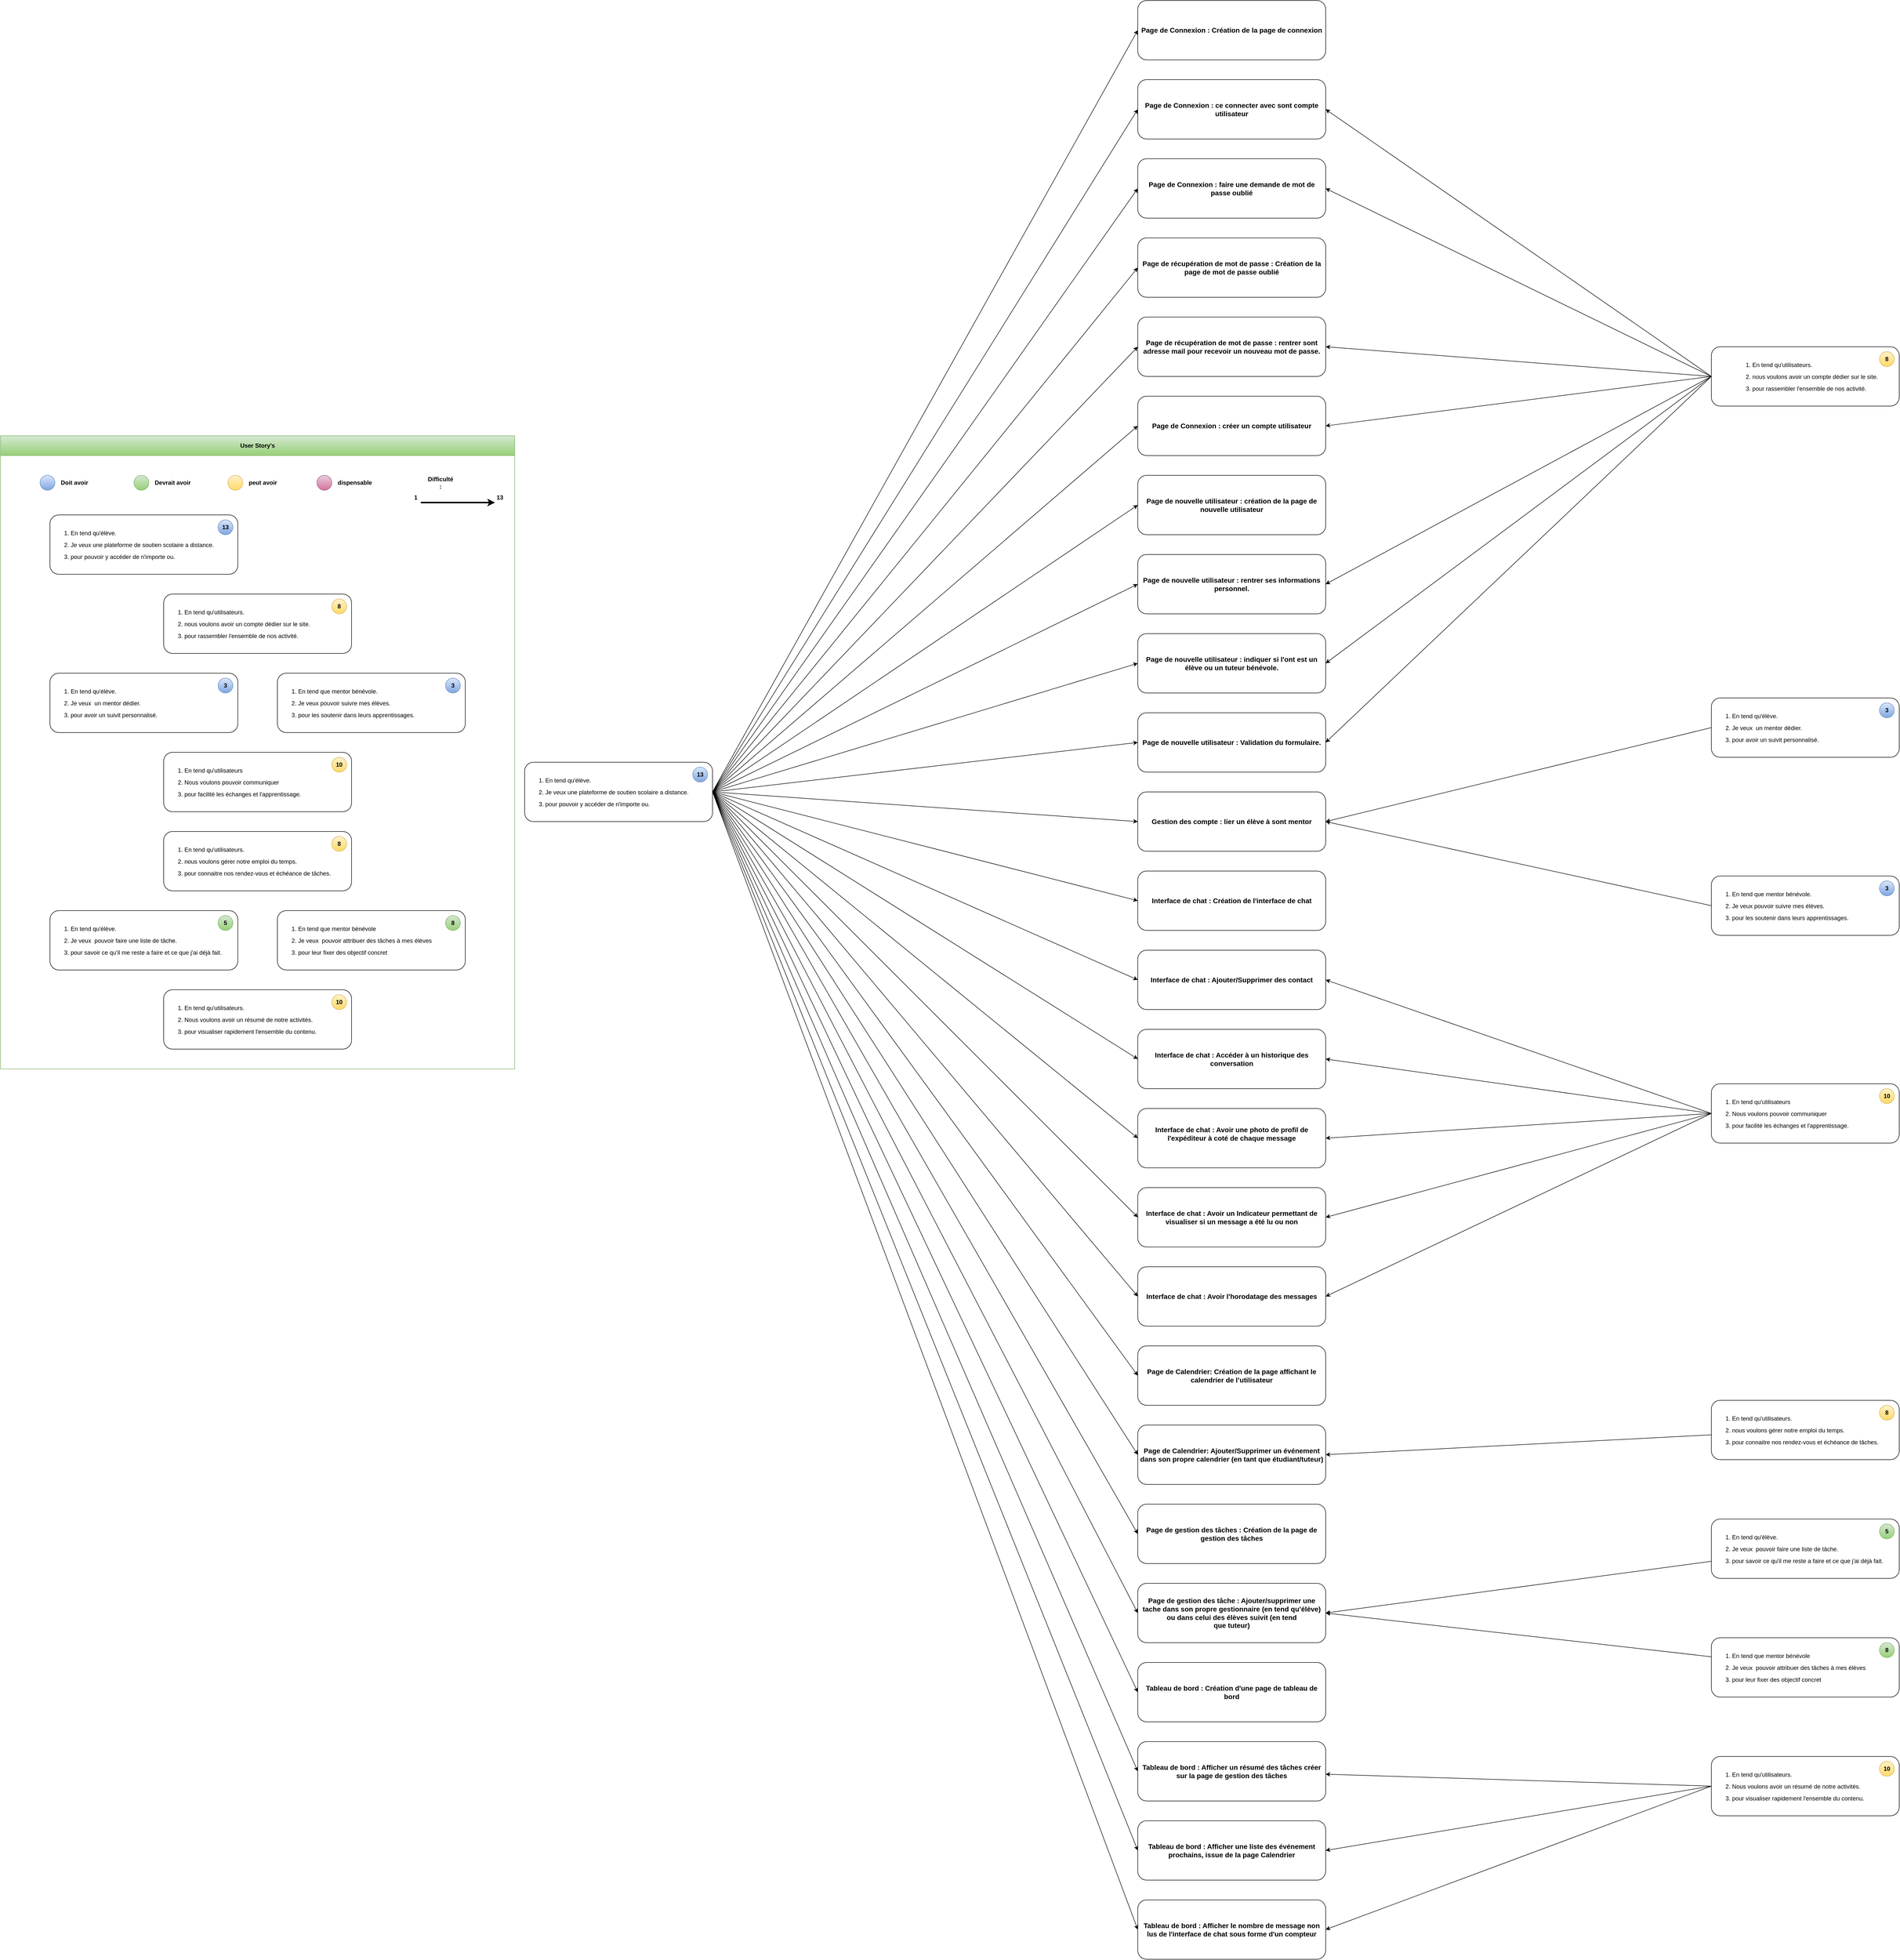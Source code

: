<mxfile version="21.5.1" type="github">
  <diagram name="Page-1" id="sj1A13hGBqNmOc4zXh2_">
    <mxGraphModel dx="2483" dy="3341" grid="1" gridSize="10" guides="1" tooltips="1" connect="1" arrows="1" fold="1" page="1" pageScale="1" pageWidth="827" pageHeight="1169" math="0" shadow="0">
      <root>
        <mxCell id="0" />
        <mxCell id="1" parent="0" />
        <mxCell id="MKo6S_NpZ9i3rgRZni-A-3" value="User Story&#39;s" style="swimlane;whiteSpace=wrap;html=1;startSize=40;fillColor=#d5e8d4;gradientColor=#97d077;strokeColor=#82b366;" parent="1" vertex="1">
          <mxGeometry x="-360" y="-720" width="1040" height="1280" as="geometry">
            <mxRectangle x="-360" y="-720" width="110" height="40" as="alternateBounds" />
          </mxGeometry>
        </mxCell>
        <mxCell id="OetnsAStxz32LthR_dCU-24" value="" style="group" parent="MKo6S_NpZ9i3rgRZni-A-3" vertex="1" connectable="0">
          <mxGeometry x="100" y="960" width="380" height="120" as="geometry" />
        </mxCell>
        <mxCell id="OetnsAStxz32LthR_dCU-12" value="" style="rounded=1;whiteSpace=wrap;html=1;container=0;" parent="OetnsAStxz32LthR_dCU-24" vertex="1">
          <mxGeometry width="380" height="120" as="geometry" />
        </mxCell>
        <mxCell id="OetnsAStxz32LthR_dCU-23" value="&lt;ol style=&quot;line-height: 200%;&quot;&gt;&lt;li&gt;En tend qu&#39;élève.&lt;br&gt;&lt;/li&gt;&lt;li&gt;Je veux&amp;nbsp; pouvoir faire une liste de tâche.&lt;br&gt;&lt;/li&gt;&lt;li&gt;pour savoir ce qu&#39;il me reste a faire et ce que j&#39;ai déjà fait.&lt;br&gt;&lt;/li&gt;&lt;/ol&gt;" style="text;strokeColor=none;fillColor=none;align=left;verticalAlign=middle;spacingLeft=0;spacingRight=4;overflow=hidden;rotatable=0;points=[[0,0.5],[1,0.5]];portConstraint=eastwest;whiteSpace=wrap;html=1;spacing=2;spacingTop=4;spacingBottom=4;imageAspect=1;" parent="OetnsAStxz32LthR_dCU-24" vertex="1">
          <mxGeometry width="380" height="120" as="geometry" />
        </mxCell>
        <mxCell id="MKo6S_NpZ9i3rgRZni-A-76" value="5" style="rounded=1;whiteSpace=wrap;html=1;absoluteArcSize=0;metaEdit=0;arcSize=50;fillColor=#d5e8d4;gradientColor=#97d077;strokeColor=#82b366;fontStyle=1" parent="OetnsAStxz32LthR_dCU-24" vertex="1">
          <mxGeometry x="340" y="10" width="30" height="30" as="geometry" />
        </mxCell>
        <mxCell id="OetnsAStxz32LthR_dCU-28" value="" style="group" parent="MKo6S_NpZ9i3rgRZni-A-3" vertex="1" connectable="0">
          <mxGeometry x="330" y="320" width="380" height="120" as="geometry" />
        </mxCell>
        <mxCell id="OetnsAStxz32LthR_dCU-29" value="" style="rounded=1;whiteSpace=wrap;html=1;" parent="OetnsAStxz32LthR_dCU-28" vertex="1">
          <mxGeometry width="380" height="120" as="geometry" />
        </mxCell>
        <mxCell id="OetnsAStxz32LthR_dCU-30" value="&lt;ol style=&quot;line-height: 200%;&quot;&gt;&lt;li&gt;En tend qu&#39;utilisateurs.&lt;/li&gt;&lt;li&gt;nous voulons avoir un compte dédier sur le site.&lt;br&gt;&lt;/li&gt;&lt;li&gt;pour rassembler l&#39;ensemble de nos activité.&lt;br&gt;&lt;/li&gt;&lt;/ol&gt;" style="text;strokeColor=none;fillColor=none;align=left;verticalAlign=middle;spacingLeft=0;spacingRight=4;overflow=hidden;rotatable=0;points=[[0,0.5],[1,0.5]];portConstraint=eastwest;whiteSpace=wrap;html=1;spacing=2;spacingTop=4;spacingBottom=4;imageAspect=1;" parent="OetnsAStxz32LthR_dCU-28" vertex="1">
          <mxGeometry width="380" height="120" as="geometry" />
        </mxCell>
        <mxCell id="MKo6S_NpZ9i3rgRZni-A-74" value="8" style="rounded=1;whiteSpace=wrap;html=1;absoluteArcSize=0;metaEdit=0;arcSize=50;fillColor=#fff2cc;gradientColor=#ffd966;strokeColor=#d6b656;fontStyle=1" parent="OetnsAStxz32LthR_dCU-28" vertex="1">
          <mxGeometry x="340" y="10" width="30" height="30" as="geometry" />
        </mxCell>
        <mxCell id="OetnsAStxz32LthR_dCU-31" value="" style="group" parent="MKo6S_NpZ9i3rgRZni-A-3" vertex="1" connectable="0">
          <mxGeometry x="100" y="480" width="380" height="120" as="geometry" />
        </mxCell>
        <mxCell id="OetnsAStxz32LthR_dCU-32" value="" style="rounded=1;whiteSpace=wrap;html=1;" parent="OetnsAStxz32LthR_dCU-31" vertex="1">
          <mxGeometry width="380" height="120" as="geometry" />
        </mxCell>
        <mxCell id="OetnsAStxz32LthR_dCU-33" value="&lt;ol style=&quot;line-height: 200%;&quot;&gt;&lt;li&gt;En tend qu&#39;élève.&lt;/li&gt;&lt;li&gt;Je veux&amp;nbsp; un mentor dédier.&lt;br&gt;&lt;/li&gt;&lt;li&gt;pour avoir un suivit personnalisé.&lt;br&gt;&lt;/li&gt;&lt;/ol&gt;" style="text;strokeColor=none;fillColor=none;align=left;verticalAlign=middle;spacingLeft=0;spacingRight=4;overflow=hidden;rotatable=0;points=[[0,0.5],[1,0.5]];portConstraint=eastwest;whiteSpace=wrap;html=1;spacing=2;spacingTop=4;spacingBottom=4;imageAspect=1;" parent="OetnsAStxz32LthR_dCU-31" vertex="1">
          <mxGeometry width="380" height="120" as="geometry" />
        </mxCell>
        <mxCell id="MKo6S_NpZ9i3rgRZni-A-72" value="3" style="rounded=1;whiteSpace=wrap;html=1;absoluteArcSize=0;metaEdit=0;arcSize=50;fillColor=#dae8fc;gradientColor=#7ea6e0;strokeColor=#6c8ebf;editable=1;movable=1;resizable=1;rotatable=1;deletable=1;locked=0;connectable=1;noLabel=0;fontStyle=1" parent="OetnsAStxz32LthR_dCU-31" vertex="1">
          <mxGeometry x="340" y="10" width="30" height="30" as="geometry" />
        </mxCell>
        <mxCell id="OetnsAStxz32LthR_dCU-34" value="" style="group;fontStyle=0" parent="MKo6S_NpZ9i3rgRZni-A-3" vertex="1" connectable="0">
          <mxGeometry x="100" y="160" width="380" height="120" as="geometry" />
        </mxCell>
        <mxCell id="OetnsAStxz32LthR_dCU-35" value="" style="rounded=1;whiteSpace=wrap;html=1;" parent="OetnsAStxz32LthR_dCU-34" vertex="1">
          <mxGeometry width="380" height="120" as="geometry" />
        </mxCell>
        <mxCell id="OetnsAStxz32LthR_dCU-36" value="&lt;ol style=&quot;line-height: 200%;&quot;&gt;&lt;li&gt;En tend qu&#39;élève.&lt;br&gt;&lt;/li&gt;&lt;li&gt;Je veux une plateforme de soutien scolaire a distance.&lt;br&gt;&lt;/li&gt;&lt;li&gt;pour pouvoir y accéder de n&#39;importe ou.&lt;br&gt;&lt;/li&gt;&lt;/ol&gt;" style="text;strokeColor=none;fillColor=none;align=left;verticalAlign=middle;spacingLeft=0;spacingRight=4;overflow=hidden;rotatable=0;points=[[0,0.5],[1,0.5]];portConstraint=eastwest;whiteSpace=wrap;html=1;spacing=2;spacingTop=4;spacingBottom=4;imageAspect=1;" parent="OetnsAStxz32LthR_dCU-34" vertex="1">
          <mxGeometry width="380" height="120" as="geometry" />
        </mxCell>
        <mxCell id="MKo6S_NpZ9i3rgRZni-A-71" value="13" style="rounded=1;whiteSpace=wrap;html=1;absoluteArcSize=0;metaEdit=0;arcSize=50;fillColor=#dae8fc;gradientColor=#7ea6e0;strokeColor=#6c8ebf;editable=1;movable=1;resizable=1;rotatable=1;deletable=1;locked=0;connectable=1;noLabel=0;fontStyle=1" parent="OetnsAStxz32LthR_dCU-34" vertex="1">
          <mxGeometry x="340" y="10" width="30" height="30" as="geometry" />
        </mxCell>
        <mxCell id="OetnsAStxz32LthR_dCU-37" value="" style="group" parent="MKo6S_NpZ9i3rgRZni-A-3" vertex="1" connectable="0">
          <mxGeometry x="560" y="480" width="380" height="120" as="geometry" />
        </mxCell>
        <mxCell id="OetnsAStxz32LthR_dCU-38" value="" style="rounded=1;whiteSpace=wrap;html=1;" parent="OetnsAStxz32LthR_dCU-37" vertex="1">
          <mxGeometry width="380" height="120" as="geometry" />
        </mxCell>
        <mxCell id="OetnsAStxz32LthR_dCU-39" value="&lt;ol style=&quot;line-height: 200%;&quot;&gt;&lt;li&gt;En tend que mentor bénévole.&lt;br&gt;&lt;/li&gt;&lt;li&gt;Je veux pouvoir suivre mes élèves.&lt;br&gt;&lt;/li&gt;&lt;li&gt;pour les soutenir dans leurs apprentissages.&lt;br&gt;&lt;/li&gt;&lt;/ol&gt;" style="text;strokeColor=none;fillColor=none;align=left;verticalAlign=middle;spacingLeft=0;spacingRight=4;overflow=hidden;rotatable=0;points=[[0,0.5],[1,0.5]];portConstraint=eastwest;whiteSpace=wrap;html=1;spacing=2;spacingTop=4;spacingBottom=4;imageAspect=1;" parent="OetnsAStxz32LthR_dCU-37" vertex="1">
          <mxGeometry width="380" height="120" as="geometry" />
        </mxCell>
        <mxCell id="MKo6S_NpZ9i3rgRZni-A-73" value="3" style="rounded=1;whiteSpace=wrap;html=1;absoluteArcSize=0;metaEdit=0;arcSize=50;fillColor=#dae8fc;gradientColor=#7ea6e0;strokeColor=#6c8ebf;editable=1;movable=1;resizable=1;rotatable=1;deletable=1;locked=0;connectable=1;noLabel=0;fontStyle=1" parent="OetnsAStxz32LthR_dCU-37" vertex="1">
          <mxGeometry x="340" y="10" width="30" height="30" as="geometry" />
        </mxCell>
        <mxCell id="OetnsAStxz32LthR_dCU-40" value="" style="group" parent="MKo6S_NpZ9i3rgRZni-A-3" vertex="1" connectable="0">
          <mxGeometry x="560" y="960" width="380" height="120" as="geometry" />
        </mxCell>
        <mxCell id="OetnsAStxz32LthR_dCU-41" value="" style="rounded=1;whiteSpace=wrap;html=1;" parent="OetnsAStxz32LthR_dCU-40" vertex="1">
          <mxGeometry width="380" height="120" as="geometry" />
        </mxCell>
        <mxCell id="OetnsAStxz32LthR_dCU-42" value="&lt;ol style=&quot;line-height: 200%;&quot;&gt;&lt;li&gt;En tend que mentor bénévole&lt;br&gt;&lt;/li&gt;&lt;li&gt;Je veux&amp;nbsp; pouvoir attribuer des tâches à mes élèves&lt;br&gt;&lt;/li&gt;&lt;li&gt;pour leur fixer des objectif concret&lt;br&gt;&lt;/li&gt;&lt;/ol&gt;" style="text;strokeColor=none;fillColor=none;align=left;verticalAlign=middle;spacingLeft=0;spacingRight=4;overflow=hidden;rotatable=0;points=[[0,0.5],[1,0.5]];portConstraint=eastwest;whiteSpace=wrap;html=1;spacing=2;spacingTop=4;spacingBottom=4;imageAspect=1;" parent="OetnsAStxz32LthR_dCU-40" vertex="1">
          <mxGeometry width="380" height="120" as="geometry" />
        </mxCell>
        <mxCell id="MKo6S_NpZ9i3rgRZni-A-77" value="8" style="rounded=1;whiteSpace=wrap;html=1;absoluteArcSize=0;metaEdit=0;arcSize=50;fillColor=#d5e8d4;gradientColor=#97d077;strokeColor=#82b366;fontStyle=1" parent="OetnsAStxz32LthR_dCU-40" vertex="1">
          <mxGeometry x="340" y="10" width="30" height="30" as="geometry" />
        </mxCell>
        <mxCell id="OetnsAStxz32LthR_dCU-46" value="" style="group" parent="MKo6S_NpZ9i3rgRZni-A-3" vertex="1" connectable="0">
          <mxGeometry x="330" y="1120" width="380" height="120" as="geometry" />
        </mxCell>
        <mxCell id="OetnsAStxz32LthR_dCU-47" value="" style="rounded=1;whiteSpace=wrap;html=1;" parent="OetnsAStxz32LthR_dCU-46" vertex="1">
          <mxGeometry width="380" height="120" as="geometry" />
        </mxCell>
        <mxCell id="OetnsAStxz32LthR_dCU-48" value="&lt;ol style=&quot;line-height: 200%;&quot;&gt;&lt;li&gt;En tend qu&#39;utilisateurs.&lt;br&gt;&lt;/li&gt;&lt;li&gt;Nous voulons avoir un résumé de notre activités. &lt;br&gt;&lt;/li&gt;&lt;li&gt;pour visualiser rapidement l&#39;ensemble du contenu.&lt;br&gt;&lt;/li&gt;&lt;/ol&gt;" style="text;strokeColor=none;fillColor=none;align=left;verticalAlign=middle;spacingLeft=0;spacingRight=4;overflow=hidden;rotatable=0;points=[[0,0.5],[1,0.5]];portConstraint=eastwest;whiteSpace=wrap;html=1;spacing=2;spacingTop=4;spacingBottom=4;imageAspect=1;" parent="OetnsAStxz32LthR_dCU-46" vertex="1">
          <mxGeometry width="380" height="120" as="geometry" />
        </mxCell>
        <mxCell id="MKo6S_NpZ9i3rgRZni-A-69" value="10" style="rounded=1;whiteSpace=wrap;html=1;absoluteArcSize=0;metaEdit=0;arcSize=50;fillColor=#fff2cc;gradientColor=#ffd966;strokeColor=#d6b656;fontStyle=1" parent="OetnsAStxz32LthR_dCU-46" vertex="1">
          <mxGeometry x="340" y="10" width="30" height="30" as="geometry" />
        </mxCell>
        <mxCell id="OetnsAStxz32LthR_dCU-49" value="" style="group" parent="MKo6S_NpZ9i3rgRZni-A-3" vertex="1" connectable="0">
          <mxGeometry x="330" y="640" width="380" height="120" as="geometry" />
        </mxCell>
        <mxCell id="OetnsAStxz32LthR_dCU-26" value="" style="rounded=1;whiteSpace=wrap;html=1;" parent="OetnsAStxz32LthR_dCU-49" vertex="1">
          <mxGeometry width="380" height="120.0" as="geometry" />
        </mxCell>
        <mxCell id="OetnsAStxz32LthR_dCU-27" value="&lt;ol style=&quot;line-height: 200%;&quot;&gt;&lt;li&gt;En tend qu&#39;utilisateurs&lt;/li&gt;&lt;li&gt;Nous voulons pouvoir communiquer&lt;br&gt;&lt;/li&gt;&lt;li&gt;pour facilité les échanges et l&#39;apprentissage.&lt;br&gt;&lt;/li&gt;&lt;/ol&gt;" style="text;strokeColor=none;fillColor=none;align=left;verticalAlign=middle;spacingLeft=0;spacingRight=4;overflow=hidden;rotatable=0;points=[[0,0.5],[1,0.5]];portConstraint=eastwest;whiteSpace=wrap;html=1;spacing=2;spacingTop=0;spacingBottom=0;imageAspect=1;" parent="OetnsAStxz32LthR_dCU-49" vertex="1">
          <mxGeometry width="380" height="120.0" as="geometry" />
        </mxCell>
        <mxCell id="MKo6S_NpZ9i3rgRZni-A-79" value="10" style="rounded=1;whiteSpace=wrap;html=1;absoluteArcSize=0;metaEdit=0;arcSize=50;fillColor=#fff2cc;gradientColor=#ffd966;strokeColor=#d6b656;fontStyle=1" parent="OetnsAStxz32LthR_dCU-49" vertex="1">
          <mxGeometry x="340" y="10" width="30" height="30" as="geometry" />
        </mxCell>
        <mxCell id="MKo6S_NpZ9i3rgRZni-A-2" value="" style="group" parent="MKo6S_NpZ9i3rgRZni-A-3" vertex="1" connectable="0">
          <mxGeometry x="330" y="800" width="380" height="120" as="geometry" />
        </mxCell>
        <mxCell id="EO4pnPSAchLOPsAstI3M-14" value="" style="rounded=1;whiteSpace=wrap;html=1;container=0;" parent="MKo6S_NpZ9i3rgRZni-A-2" vertex="1">
          <mxGeometry width="380" height="120" as="geometry" />
        </mxCell>
        <mxCell id="EO4pnPSAchLOPsAstI3M-6" value="&lt;ol style=&quot;line-height: 200%;&quot;&gt;&lt;li&gt;En tend qu&#39;utilisateurs.&lt;/li&gt;&lt;li&gt;nous voulons gérer notre emploi du temps. &lt;br&gt;&lt;/li&gt;&lt;li&gt;pour connaitre nos rendez-vous et échéance de tâches.&lt;br&gt;&lt;/li&gt;&lt;/ol&gt;" style="text;strokeColor=none;fillColor=none;align=left;verticalAlign=middle;spacingLeft=0;spacingRight=4;overflow=hidden;rotatable=0;points=[[0,0.5],[1,0.5]];portConstraint=eastwest;whiteSpace=wrap;html=1;spacing=2;spacingTop=4;spacingBottom=4;imageAspect=1;container=0;" parent="MKo6S_NpZ9i3rgRZni-A-2" vertex="1">
          <mxGeometry width="380" height="120" as="geometry" />
        </mxCell>
        <mxCell id="MKo6S_NpZ9i3rgRZni-A-78" value="8" style="rounded=1;whiteSpace=wrap;html=1;absoluteArcSize=0;metaEdit=0;arcSize=50;fillColor=#fff2cc;gradientColor=#ffd966;strokeColor=#d6b656;fontStyle=1" parent="MKo6S_NpZ9i3rgRZni-A-2" vertex="1">
          <mxGeometry x="340" y="10" width="30" height="30" as="geometry" />
        </mxCell>
        <mxCell id="MKo6S_NpZ9i3rgRZni-A-15" value="" style="endArrow=classic;html=1;rounded=0;strokeWidth=3;" parent="MKo6S_NpZ9i3rgRZni-A-3" edge="1">
          <mxGeometry width="50" height="50" relative="1" as="geometry">
            <mxPoint x="850" y="135" as="sourcePoint" />
            <mxPoint x="1000" y="135" as="targetPoint" />
          </mxGeometry>
        </mxCell>
        <mxCell id="MKo6S_NpZ9i3rgRZni-A-16" value="&lt;b&gt;Difficulté :&lt;/b&gt;" style="text;html=1;strokeColor=none;fillColor=none;align=center;verticalAlign=middle;whiteSpace=wrap;rounded=0;" parent="MKo6S_NpZ9i3rgRZni-A-3" vertex="1">
          <mxGeometry x="860" y="80" width="60" height="30" as="geometry" />
        </mxCell>
        <mxCell id="MKo6S_NpZ9i3rgRZni-A-61" value="&lt;b&gt;1&lt;/b&gt;" style="text;html=1;strokeColor=none;fillColor=none;align=center;verticalAlign=middle;whiteSpace=wrap;rounded=0;" parent="MKo6S_NpZ9i3rgRZni-A-3" vertex="1">
          <mxGeometry x="810" y="110" width="60" height="30" as="geometry" />
        </mxCell>
        <mxCell id="MKo6S_NpZ9i3rgRZni-A-62" value="&lt;b&gt;13&lt;/b&gt;" style="text;html=1;strokeColor=none;fillColor=none;align=center;verticalAlign=middle;whiteSpace=wrap;rounded=0;" parent="MKo6S_NpZ9i3rgRZni-A-3" vertex="1">
          <mxGeometry x="980" y="110" width="60" height="30" as="geometry" />
        </mxCell>
        <mxCell id="MKo6S_NpZ9i3rgRZni-A-6" value="" style="group" parent="MKo6S_NpZ9i3rgRZni-A-3" vertex="1" connectable="0">
          <mxGeometry x="270" y="80" width="130" height="30" as="geometry" />
        </mxCell>
        <mxCell id="MKo6S_NpZ9i3rgRZni-A-7" value="" style="rounded=1;whiteSpace=wrap;html=1;absoluteArcSize=0;metaEdit=0;arcSize=50;fillColor=#d5e8d4;gradientColor=#97d077;strokeColor=#82b366;" parent="MKo6S_NpZ9i3rgRZni-A-6" vertex="1">
          <mxGeometry width="30" height="30" as="geometry" />
        </mxCell>
        <mxCell id="MKo6S_NpZ9i3rgRZni-A-8" value="Devrait avoir" style="text;html=1;strokeColor=none;fillColor=none;align=left;verticalAlign=middle;whiteSpace=wrap;rounded=0;fontStyle=1" parent="MKo6S_NpZ9i3rgRZni-A-6" vertex="1">
          <mxGeometry x="40" width="90" height="30" as="geometry" />
        </mxCell>
        <mxCell id="MKo6S_NpZ9i3rgRZni-A-9" value="" style="group" parent="MKo6S_NpZ9i3rgRZni-A-3" vertex="1" connectable="0">
          <mxGeometry x="460" y="80" width="130" height="30" as="geometry" />
        </mxCell>
        <mxCell id="MKo6S_NpZ9i3rgRZni-A-10" value="" style="rounded=1;whiteSpace=wrap;html=1;absoluteArcSize=0;metaEdit=0;arcSize=50;fillColor=#fff2cc;gradientColor=#ffd966;strokeColor=#d6b656;" parent="MKo6S_NpZ9i3rgRZni-A-9" vertex="1">
          <mxGeometry width="30" height="30" as="geometry" />
        </mxCell>
        <mxCell id="MKo6S_NpZ9i3rgRZni-A-11" value="peut avoir" style="text;html=1;strokeColor=none;fillColor=none;align=left;verticalAlign=middle;whiteSpace=wrap;rounded=0;fontStyle=1" parent="MKo6S_NpZ9i3rgRZni-A-9" vertex="1">
          <mxGeometry x="40" width="90" height="30" as="geometry" />
        </mxCell>
        <mxCell id="MKo6S_NpZ9i3rgRZni-A-12" value="" style="group" parent="MKo6S_NpZ9i3rgRZni-A-3" vertex="1" connectable="0">
          <mxGeometry x="640" y="80" width="130" height="30" as="geometry" />
        </mxCell>
        <mxCell id="MKo6S_NpZ9i3rgRZni-A-13" value="" style="rounded=1;whiteSpace=wrap;html=1;absoluteArcSize=0;metaEdit=0;arcSize=50;fillColor=#e6d0de;strokeColor=#996185;gradientColor=#d5739d;" parent="MKo6S_NpZ9i3rgRZni-A-12" vertex="1">
          <mxGeometry width="30" height="30" as="geometry" />
        </mxCell>
        <mxCell id="MKo6S_NpZ9i3rgRZni-A-14" value="dispensable" style="text;html=1;strokeColor=none;fillColor=none;align=left;verticalAlign=middle;whiteSpace=wrap;rounded=0;fontStyle=1" parent="MKo6S_NpZ9i3rgRZni-A-12" vertex="1">
          <mxGeometry x="40" width="90" height="30" as="geometry" />
        </mxCell>
        <mxCell id="MKo6S_NpZ9i3rgRZni-A-5" value="" style="group" parent="MKo6S_NpZ9i3rgRZni-A-3" vertex="1" connectable="0">
          <mxGeometry x="80" y="80" width="130" height="30" as="geometry" />
        </mxCell>
        <mxCell id="MKo6S_NpZ9i3rgRZni-A-1" value="" style="rounded=1;whiteSpace=wrap;html=1;absoluteArcSize=0;metaEdit=0;arcSize=50;fillColor=#dae8fc;gradientColor=#7ea6e0;strokeColor=#6c8ebf;editable=1;movable=1;resizable=1;rotatable=1;deletable=1;locked=0;connectable=1;noLabel=0;" parent="MKo6S_NpZ9i3rgRZni-A-5" vertex="1">
          <mxGeometry width="30" height="30" as="geometry" />
        </mxCell>
        <mxCell id="MKo6S_NpZ9i3rgRZni-A-4" value="Doit avoir" style="text;html=1;strokeColor=none;fillColor=none;align=left;verticalAlign=middle;whiteSpace=wrap;rounded=0;fontStyle=1" parent="MKo6S_NpZ9i3rgRZni-A-5" vertex="1">
          <mxGeometry x="40" width="90" height="30" as="geometry" />
        </mxCell>
        <mxCell id="_IogW-WgL3CR2NkvRx8q-1" value="" style="group;fontStyle=0" parent="1" vertex="1" connectable="0">
          <mxGeometry x="700" y="-60" width="380" height="120" as="geometry" />
        </mxCell>
        <mxCell id="_IogW-WgL3CR2NkvRx8q-2" value="" style="rounded=1;whiteSpace=wrap;html=1;" parent="_IogW-WgL3CR2NkvRx8q-1" vertex="1">
          <mxGeometry width="380" height="120" as="geometry" />
        </mxCell>
        <mxCell id="_IogW-WgL3CR2NkvRx8q-3" value="&lt;ol style=&quot;line-height: 200%;&quot;&gt;&lt;li&gt;En tend qu&#39;élève.&lt;br&gt;&lt;/li&gt;&lt;li&gt;Je veux une plateforme de soutien scolaire a distance.&lt;br&gt;&lt;/li&gt;&lt;li&gt;pour pouvoir y accéder de n&#39;importe ou.&lt;br&gt;&lt;/li&gt;&lt;/ol&gt;" style="text;strokeColor=none;fillColor=none;align=left;verticalAlign=middle;spacingLeft=0;spacingRight=4;overflow=hidden;rotatable=0;points=[[0,0.5],[1,0.5]];portConstraint=eastwest;whiteSpace=wrap;html=1;spacing=2;spacingTop=4;spacingBottom=4;imageAspect=1;" parent="_IogW-WgL3CR2NkvRx8q-1" vertex="1">
          <mxGeometry width="380" height="120" as="geometry" />
        </mxCell>
        <mxCell id="_IogW-WgL3CR2NkvRx8q-4" value="13" style="rounded=1;whiteSpace=wrap;html=1;absoluteArcSize=0;metaEdit=0;arcSize=50;fillColor=#dae8fc;gradientColor=#7ea6e0;strokeColor=#6c8ebf;editable=1;movable=1;resizable=1;rotatable=1;deletable=1;locked=0;connectable=1;noLabel=0;fontStyle=1" parent="_IogW-WgL3CR2NkvRx8q-1" vertex="1">
          <mxGeometry x="340" y="10" width="30" height="30" as="geometry" />
        </mxCell>
        <mxCell id="_IogW-WgL3CR2NkvRx8q-5" value="" style="group" parent="1" vertex="1" connectable="0">
          <mxGeometry x="3100" y="-900" width="380" height="120" as="geometry" />
        </mxCell>
        <mxCell id="_IogW-WgL3CR2NkvRx8q-6" value="&lt;div align=&quot;left&quot;&gt;&lt;ol style=&quot;line-height: 200%;&quot;&gt;&lt;li&gt;&lt;div&gt;En tend qu&#39;utilisateurs.&lt;/div&gt;&lt;/li&gt;&lt;li&gt;nous voulons avoir un compte dédier sur le site.&lt;br&gt;&lt;/li&gt;&lt;li&gt;pour rassembler l&#39;ensemble de nos activité.&lt;br&gt;&lt;/li&gt;&lt;/ol&gt;&lt;/div&gt;" style="rounded=1;whiteSpace=wrap;html=1;" parent="_IogW-WgL3CR2NkvRx8q-5" vertex="1">
          <mxGeometry width="380" height="120" as="geometry" />
        </mxCell>
        <mxCell id="_IogW-WgL3CR2NkvRx8q-8" value="8" style="rounded=1;whiteSpace=wrap;html=1;absoluteArcSize=0;metaEdit=0;arcSize=50;fillColor=#fff2cc;gradientColor=#ffd966;strokeColor=#d6b656;fontStyle=1" parent="_IogW-WgL3CR2NkvRx8q-5" vertex="1">
          <mxGeometry x="340" y="10" width="30" height="30" as="geometry" />
        </mxCell>
        <mxCell id="_IogW-WgL3CR2NkvRx8q-9" value="" style="group" parent="1" vertex="1" connectable="0">
          <mxGeometry x="3100" y="170" width="380" height="120" as="geometry" />
        </mxCell>
        <mxCell id="_IogW-WgL3CR2NkvRx8q-10" value="" style="rounded=1;whiteSpace=wrap;html=1;" parent="_IogW-WgL3CR2NkvRx8q-9" vertex="1">
          <mxGeometry width="380" height="120" as="geometry" />
        </mxCell>
        <mxCell id="_IogW-WgL3CR2NkvRx8q-11" value="&lt;ol style=&quot;line-height: 200%;&quot;&gt;&lt;li&gt;En tend que mentor bénévole.&lt;br&gt;&lt;/li&gt;&lt;li&gt;Je veux pouvoir suivre mes élèves.&lt;br&gt;&lt;/li&gt;&lt;li&gt;pour les soutenir dans leurs apprentissages.&lt;br&gt;&lt;/li&gt;&lt;/ol&gt;" style="text;strokeColor=none;fillColor=none;align=left;verticalAlign=middle;spacingLeft=0;spacingRight=4;overflow=hidden;rotatable=0;points=[[0,0.5],[1,0.5]];portConstraint=eastwest;whiteSpace=wrap;html=1;spacing=2;spacingTop=4;spacingBottom=4;imageAspect=1;" parent="_IogW-WgL3CR2NkvRx8q-9" vertex="1">
          <mxGeometry width="380" height="120" as="geometry" />
        </mxCell>
        <mxCell id="_IogW-WgL3CR2NkvRx8q-12" value="3" style="rounded=1;whiteSpace=wrap;html=1;absoluteArcSize=0;metaEdit=0;arcSize=50;fillColor=#dae8fc;gradientColor=#7ea6e0;strokeColor=#6c8ebf;editable=1;movable=1;resizable=1;rotatable=1;deletable=1;locked=0;connectable=1;noLabel=0;fontStyle=1" parent="_IogW-WgL3CR2NkvRx8q-9" vertex="1">
          <mxGeometry x="340" y="10" width="30" height="30" as="geometry" />
        </mxCell>
        <mxCell id="_IogW-WgL3CR2NkvRx8q-13" value="" style="group" parent="1" vertex="1" connectable="0">
          <mxGeometry x="3100" y="-190" width="380" height="120" as="geometry" />
        </mxCell>
        <mxCell id="_IogW-WgL3CR2NkvRx8q-14" value="" style="rounded=1;whiteSpace=wrap;html=1;" parent="_IogW-WgL3CR2NkvRx8q-13" vertex="1">
          <mxGeometry width="380" height="120" as="geometry" />
        </mxCell>
        <mxCell id="_IogW-WgL3CR2NkvRx8q-15" value="&lt;ol style=&quot;line-height: 200%;&quot;&gt;&lt;li&gt;En tend qu&#39;élève.&lt;/li&gt;&lt;li&gt;Je veux&amp;nbsp; un mentor dédier.&lt;br&gt;&lt;/li&gt;&lt;li&gt;pour avoir un suivit personnalisé.&lt;br&gt;&lt;/li&gt;&lt;/ol&gt;" style="text;strokeColor=none;fillColor=none;align=left;verticalAlign=middle;spacingLeft=0;spacingRight=4;overflow=hidden;rotatable=0;points=[[0,0.5],[1,0.5]];portConstraint=eastwest;whiteSpace=wrap;html=1;spacing=2;spacingTop=4;spacingBottom=4;imageAspect=1;" parent="_IogW-WgL3CR2NkvRx8q-13" vertex="1">
          <mxGeometry width="380" height="120" as="geometry" />
        </mxCell>
        <mxCell id="_IogW-WgL3CR2NkvRx8q-16" value="3" style="rounded=1;whiteSpace=wrap;html=1;absoluteArcSize=0;metaEdit=0;arcSize=50;fillColor=#dae8fc;gradientColor=#7ea6e0;strokeColor=#6c8ebf;editable=1;movable=1;resizable=1;rotatable=1;deletable=1;locked=0;connectable=1;noLabel=0;fontStyle=1" parent="_IogW-WgL3CR2NkvRx8q-13" vertex="1">
          <mxGeometry x="340" y="10" width="30" height="30" as="geometry" />
        </mxCell>
        <mxCell id="_IogW-WgL3CR2NkvRx8q-17" value="" style="group" parent="1" vertex="1" connectable="0">
          <mxGeometry x="3100" y="590" width="380" height="120" as="geometry" />
        </mxCell>
        <mxCell id="_IogW-WgL3CR2NkvRx8q-18" value="" style="rounded=1;whiteSpace=wrap;html=1;" parent="_IogW-WgL3CR2NkvRx8q-17" vertex="1">
          <mxGeometry width="380" height="120.0" as="geometry" />
        </mxCell>
        <mxCell id="_IogW-WgL3CR2NkvRx8q-19" value="&lt;ol style=&quot;line-height: 200%;&quot;&gt;&lt;li&gt;En tend qu&#39;utilisateurs&lt;/li&gt;&lt;li&gt;Nous voulons pouvoir communiquer&lt;br&gt;&lt;/li&gt;&lt;li&gt;pour facilité les échanges et l&#39;apprentissage.&lt;br&gt;&lt;/li&gt;&lt;/ol&gt;" style="text;strokeColor=none;fillColor=none;align=left;verticalAlign=middle;spacingLeft=0;spacingRight=4;overflow=hidden;rotatable=0;points=[[0,0.5],[1,0.5]];portConstraint=eastwest;whiteSpace=wrap;html=1;spacing=2;spacingTop=0;spacingBottom=0;imageAspect=1;" parent="_IogW-WgL3CR2NkvRx8q-17" vertex="1">
          <mxGeometry width="380" height="120.0" as="geometry" />
        </mxCell>
        <mxCell id="_IogW-WgL3CR2NkvRx8q-20" value="10" style="rounded=1;whiteSpace=wrap;html=1;absoluteArcSize=0;metaEdit=0;arcSize=50;fillColor=#fff2cc;gradientColor=#ffd966;strokeColor=#d6b656;fontStyle=1" parent="_IogW-WgL3CR2NkvRx8q-17" vertex="1">
          <mxGeometry x="340" y="10" width="30" height="30" as="geometry" />
        </mxCell>
        <mxCell id="_IogW-WgL3CR2NkvRx8q-21" value="" style="group" parent="1" vertex="1" connectable="0">
          <mxGeometry x="3100" y="1230" width="380" height="120" as="geometry" />
        </mxCell>
        <mxCell id="_IogW-WgL3CR2NkvRx8q-22" value="" style="rounded=1;whiteSpace=wrap;html=1;container=0;" parent="_IogW-WgL3CR2NkvRx8q-21" vertex="1">
          <mxGeometry width="380" height="120" as="geometry" />
        </mxCell>
        <mxCell id="_IogW-WgL3CR2NkvRx8q-23" value="&lt;ol style=&quot;line-height: 200%;&quot;&gt;&lt;li&gt;En tend qu&#39;utilisateurs.&lt;/li&gt;&lt;li&gt;nous voulons gérer notre emploi du temps. &lt;br&gt;&lt;/li&gt;&lt;li&gt;pour connaitre nos rendez-vous et échéance de tâches.&lt;br&gt;&lt;/li&gt;&lt;/ol&gt;" style="text;strokeColor=none;fillColor=none;align=left;verticalAlign=middle;spacingLeft=0;spacingRight=4;overflow=hidden;rotatable=0;points=[[0,0.5],[1,0.5]];portConstraint=eastwest;whiteSpace=wrap;html=1;spacing=2;spacingTop=4;spacingBottom=4;imageAspect=1;container=0;" parent="_IogW-WgL3CR2NkvRx8q-21" vertex="1">
          <mxGeometry width="380" height="120" as="geometry" />
        </mxCell>
        <mxCell id="_IogW-WgL3CR2NkvRx8q-24" value="8" style="rounded=1;whiteSpace=wrap;html=1;absoluteArcSize=0;metaEdit=0;arcSize=50;fillColor=#fff2cc;gradientColor=#ffd966;strokeColor=#d6b656;fontStyle=1" parent="_IogW-WgL3CR2NkvRx8q-21" vertex="1">
          <mxGeometry x="340" y="10" width="30" height="30" as="geometry" />
        </mxCell>
        <mxCell id="_IogW-WgL3CR2NkvRx8q-25" value="" style="group" parent="1" vertex="1" connectable="0">
          <mxGeometry x="3100" y="1470" width="380" height="120" as="geometry" />
        </mxCell>
        <mxCell id="_IogW-WgL3CR2NkvRx8q-26" value="" style="rounded=1;whiteSpace=wrap;html=1;container=0;" parent="_IogW-WgL3CR2NkvRx8q-25" vertex="1">
          <mxGeometry width="380" height="120" as="geometry" />
        </mxCell>
        <mxCell id="_IogW-WgL3CR2NkvRx8q-27" value="&lt;ol style=&quot;line-height: 200%;&quot;&gt;&lt;li&gt;En tend qu&#39;élève.&lt;br&gt;&lt;/li&gt;&lt;li&gt;Je veux&amp;nbsp; pouvoir faire une liste de tâche.&lt;br&gt;&lt;/li&gt;&lt;li&gt;pour savoir ce qu&#39;il me reste a faire et ce que j&#39;ai déjà fait.&lt;br&gt;&lt;/li&gt;&lt;/ol&gt;" style="text;strokeColor=none;fillColor=none;align=left;verticalAlign=middle;spacingLeft=0;spacingRight=4;overflow=hidden;rotatable=0;points=[[0,0.5],[1,0.5]];portConstraint=eastwest;whiteSpace=wrap;html=1;spacing=2;spacingTop=4;spacingBottom=4;imageAspect=1;" parent="_IogW-WgL3CR2NkvRx8q-25" vertex="1">
          <mxGeometry width="380" height="120" as="geometry" />
        </mxCell>
        <mxCell id="_IogW-WgL3CR2NkvRx8q-28" value="5" style="rounded=1;whiteSpace=wrap;html=1;absoluteArcSize=0;metaEdit=0;arcSize=50;fillColor=#d5e8d4;gradientColor=#97d077;strokeColor=#82b366;fontStyle=1" parent="_IogW-WgL3CR2NkvRx8q-25" vertex="1">
          <mxGeometry x="340" y="10" width="30" height="30" as="geometry" />
        </mxCell>
        <mxCell id="_IogW-WgL3CR2NkvRx8q-29" value="" style="group" parent="1" vertex="1" connectable="0">
          <mxGeometry x="3100" y="1710" width="380" height="120" as="geometry" />
        </mxCell>
        <mxCell id="_IogW-WgL3CR2NkvRx8q-30" value="" style="rounded=1;whiteSpace=wrap;html=1;" parent="_IogW-WgL3CR2NkvRx8q-29" vertex="1">
          <mxGeometry width="380" height="120" as="geometry" />
        </mxCell>
        <mxCell id="_IogW-WgL3CR2NkvRx8q-31" value="&lt;ol style=&quot;line-height: 200%;&quot;&gt;&lt;li&gt;En tend que mentor bénévole&lt;br&gt;&lt;/li&gt;&lt;li&gt;Je veux&amp;nbsp; pouvoir attribuer des tâches à mes élèves&lt;br&gt;&lt;/li&gt;&lt;li&gt;pour leur fixer des objectif concret&lt;br&gt;&lt;/li&gt;&lt;/ol&gt;" style="text;strokeColor=none;fillColor=none;align=left;verticalAlign=middle;spacingLeft=0;spacingRight=4;overflow=hidden;rotatable=0;points=[[0,0.5],[1,0.5]];portConstraint=eastwest;whiteSpace=wrap;html=1;spacing=2;spacingTop=4;spacingBottom=4;imageAspect=1;" parent="_IogW-WgL3CR2NkvRx8q-29" vertex="1">
          <mxGeometry width="380" height="120" as="geometry" />
        </mxCell>
        <mxCell id="_IogW-WgL3CR2NkvRx8q-32" value="8" style="rounded=1;whiteSpace=wrap;html=1;absoluteArcSize=0;metaEdit=0;arcSize=50;fillColor=#d5e8d4;gradientColor=#97d077;strokeColor=#82b366;fontStyle=1" parent="_IogW-WgL3CR2NkvRx8q-29" vertex="1">
          <mxGeometry x="340" y="10" width="30" height="30" as="geometry" />
        </mxCell>
        <mxCell id="_IogW-WgL3CR2NkvRx8q-33" value="" style="group" parent="1" vertex="1" connectable="0">
          <mxGeometry x="3100" y="1950" width="380" height="120" as="geometry" />
        </mxCell>
        <mxCell id="_IogW-WgL3CR2NkvRx8q-34" value="" style="rounded=1;whiteSpace=wrap;html=1;" parent="_IogW-WgL3CR2NkvRx8q-33" vertex="1">
          <mxGeometry width="380" height="120" as="geometry" />
        </mxCell>
        <mxCell id="_IogW-WgL3CR2NkvRx8q-35" value="&lt;ol style=&quot;line-height: 200%;&quot;&gt;&lt;li&gt;En tend qu&#39;utilisateurs.&lt;br&gt;&lt;/li&gt;&lt;li&gt;Nous voulons avoir un résumé de notre activités. &lt;br&gt;&lt;/li&gt;&lt;li&gt;pour visualiser rapidement l&#39;ensemble du contenu.&lt;br&gt;&lt;/li&gt;&lt;/ol&gt;" style="text;strokeColor=none;fillColor=none;align=left;verticalAlign=middle;spacingLeft=0;spacingRight=4;overflow=hidden;rotatable=0;points=[[0,0.5],[1,0.5]];portConstraint=eastwest;whiteSpace=wrap;html=1;spacing=2;spacingTop=4;spacingBottom=4;imageAspect=1;" parent="_IogW-WgL3CR2NkvRx8q-33" vertex="1">
          <mxGeometry width="380" height="120" as="geometry" />
        </mxCell>
        <mxCell id="_IogW-WgL3CR2NkvRx8q-36" value="10" style="rounded=1;whiteSpace=wrap;html=1;absoluteArcSize=0;metaEdit=0;arcSize=50;fillColor=#fff2cc;gradientColor=#ffd966;strokeColor=#d6b656;fontStyle=1" parent="_IogW-WgL3CR2NkvRx8q-33" vertex="1">
          <mxGeometry x="340" y="10" width="30" height="30" as="geometry" />
        </mxCell>
        <mxCell id="_IogW-WgL3CR2NkvRx8q-46" value="" style="group" parent="1" vertex="1" connectable="0">
          <mxGeometry x="1940" y="-1600" width="380" height="120" as="geometry" />
        </mxCell>
        <mxCell id="_IogW-WgL3CR2NkvRx8q-47" value="&lt;h2 class=&quot;Text-sc-17v1xeu-0 iOOops&quot; data-testid=&quot;side-panel-title-content&quot; style=&quot;font-size: 14px;&quot;&gt;&lt;font style=&quot;font-size: 14px;&quot;&gt;Page de Connexion : Création de la page de connexion&lt;/font&gt;&lt;/h2&gt;" style="rounded=1;whiteSpace=wrap;html=1;" parent="_IogW-WgL3CR2NkvRx8q-46" vertex="1">
          <mxGeometry width="380" height="120" as="geometry" />
        </mxCell>
        <mxCell id="_IogW-WgL3CR2NkvRx8q-49" value="" style="group" parent="1" vertex="1" connectable="0">
          <mxGeometry x="1940" y="-1440" width="380" height="120" as="geometry" />
        </mxCell>
        <mxCell id="_IogW-WgL3CR2NkvRx8q-50" value="&lt;h2 class=&quot;Text-sc-17v1xeu-0 iOOops&quot; data-testid=&quot;side-panel-title-content&quot; style=&quot;font-size: 14px;&quot;&gt;&lt;font style=&quot;font-size: 14px;&quot;&gt;Page de Connexion : ce connecter avec sont compte utilisateur&lt;/font&gt;&lt;/h2&gt;" style="rounded=1;whiteSpace=wrap;html=1;" parent="_IogW-WgL3CR2NkvRx8q-49" vertex="1">
          <mxGeometry width="380" height="120" as="geometry" />
        </mxCell>
        <mxCell id="_IogW-WgL3CR2NkvRx8q-51" value="" style="group" parent="1" vertex="1" connectable="0">
          <mxGeometry x="1940" y="-1280" width="380" height="120" as="geometry" />
        </mxCell>
        <mxCell id="_IogW-WgL3CR2NkvRx8q-52" value="&lt;h2 class=&quot;Text-sc-17v1xeu-0 iOOops&quot; data-testid=&quot;side-panel-title-content&quot; style=&quot;font-size: 14px;&quot;&gt;&lt;font style=&quot;font-size: 14px;&quot;&gt;Page de Connexion : faire une demande de mot de passe oublié&lt;/font&gt;&lt;/h2&gt;" style="rounded=1;whiteSpace=wrap;html=1;" parent="_IogW-WgL3CR2NkvRx8q-51" vertex="1">
          <mxGeometry width="380" height="120" as="geometry" />
        </mxCell>
        <mxCell id="_IogW-WgL3CR2NkvRx8q-53" value="" style="group" parent="1" vertex="1" connectable="0">
          <mxGeometry x="1940" y="-1120" width="380" height="120" as="geometry" />
        </mxCell>
        <mxCell id="_IogW-WgL3CR2NkvRx8q-54" value="&lt;h2 class=&quot;Text-sc-17v1xeu-0 iOOops&quot; data-testid=&quot;side-panel-title-content&quot; style=&quot;font-size: 14px;&quot;&gt;&lt;font style=&quot;font-size: 14px;&quot;&gt;Page de récupération de mot de passe : Création de la page de mot de passe oublié&lt;/font&gt;&lt;/h2&gt;" style="rounded=1;whiteSpace=wrap;html=1;" parent="_IogW-WgL3CR2NkvRx8q-53" vertex="1">
          <mxGeometry width="380" height="120" as="geometry" />
        </mxCell>
        <mxCell id="_IogW-WgL3CR2NkvRx8q-55" value="" style="group" parent="1" vertex="1" connectable="0">
          <mxGeometry x="1940" y="-960" width="380" height="120" as="geometry" />
        </mxCell>
        <mxCell id="_IogW-WgL3CR2NkvRx8q-56" value="&lt;h2 class=&quot;Text-sc-17v1xeu-0 iOOops&quot; data-testid=&quot;side-panel-title-content&quot; style=&quot;font-size: 14px;&quot;&gt;&lt;font style=&quot;font-size: 14px;&quot;&gt;Page de récupération de mot de passe : rentrer sont adresse mail pour recevoir un nouveau mot de passe.&lt;/font&gt;&lt;/h2&gt;" style="rounded=1;whiteSpace=wrap;html=1;" parent="_IogW-WgL3CR2NkvRx8q-55" vertex="1">
          <mxGeometry width="380" height="120" as="geometry" />
        </mxCell>
        <mxCell id="_IogW-WgL3CR2NkvRx8q-57" value="" style="group" parent="1" vertex="1" connectable="0">
          <mxGeometry x="1940" y="-800" width="380" height="120" as="geometry" />
        </mxCell>
        <mxCell id="_IogW-WgL3CR2NkvRx8q-58" value="&lt;h2 class=&quot;Text-sc-17v1xeu-0 iOOops&quot; data-testid=&quot;side-panel-title-content&quot; style=&quot;font-size: 14px;&quot;&gt;&lt;font style=&quot;font-size: 14px;&quot;&gt;Page de Connexion : créer un compte utilisateur&lt;/font&gt;&lt;/h2&gt;" style="rounded=1;whiteSpace=wrap;html=1;" parent="_IogW-WgL3CR2NkvRx8q-57" vertex="1">
          <mxGeometry width="380" height="120" as="geometry" />
        </mxCell>
        <mxCell id="_IogW-WgL3CR2NkvRx8q-59" value="" style="group" parent="1" vertex="1" connectable="0">
          <mxGeometry x="1940" y="-640" width="380" height="120" as="geometry" />
        </mxCell>
        <mxCell id="_IogW-WgL3CR2NkvRx8q-60" value="&lt;h2 class=&quot;Text-sc-17v1xeu-0 iOOops&quot; data-testid=&quot;side-panel-title-content&quot; style=&quot;font-size: 14px;&quot;&gt;&lt;font style=&quot;font-size: 14px;&quot;&gt;Page de nouvelle utilisateur : création de la page de nouvelle utilisateur&lt;/font&gt;&lt;/h2&gt;" style="rounded=1;whiteSpace=wrap;html=1;" parent="_IogW-WgL3CR2NkvRx8q-59" vertex="1">
          <mxGeometry width="380" height="120" as="geometry" />
        </mxCell>
        <mxCell id="_IogW-WgL3CR2NkvRx8q-61" value="" style="group" parent="1" vertex="1" connectable="0">
          <mxGeometry x="1940" y="-480" width="380" height="120" as="geometry" />
        </mxCell>
        <mxCell id="_IogW-WgL3CR2NkvRx8q-62" value="&lt;h2 class=&quot;Text-sc-17v1xeu-0 iOOops&quot; data-testid=&quot;side-panel-title-content&quot; style=&quot;font-size: 14px;&quot;&gt;&lt;font style=&quot;font-size: 14px;&quot;&gt;Page de nouvelle utilisateur : rentrer ses informations personnel.&lt;/font&gt;&lt;/h2&gt;" style="rounded=1;whiteSpace=wrap;html=1;" parent="_IogW-WgL3CR2NkvRx8q-61" vertex="1">
          <mxGeometry width="380" height="120" as="geometry" />
        </mxCell>
        <mxCell id="_IogW-WgL3CR2NkvRx8q-65" value="" style="group" parent="1" vertex="1" connectable="0">
          <mxGeometry x="1940" y="-160" width="380" height="120" as="geometry" />
        </mxCell>
        <mxCell id="_IogW-WgL3CR2NkvRx8q-66" value="&lt;h2 class=&quot;Text-sc-17v1xeu-0 iOOops&quot; data-testid=&quot;side-panel-title-content&quot; style=&quot;font-size: 14px;&quot;&gt;&lt;font style=&quot;font-size: 14px;&quot;&gt;Page de nouvelle utilisateur : Validation du formulaire.&lt;/font&gt;&lt;/h2&gt;" style="rounded=1;whiteSpace=wrap;html=1;" parent="_IogW-WgL3CR2NkvRx8q-65" vertex="1">
          <mxGeometry width="380" height="120" as="geometry" />
        </mxCell>
        <mxCell id="_IogW-WgL3CR2NkvRx8q-67" value="" style="group" parent="1" vertex="1" connectable="0">
          <mxGeometry x="1940" y="160" width="380" height="120" as="geometry" />
        </mxCell>
        <mxCell id="_IogW-WgL3CR2NkvRx8q-68" value="&lt;h2 class=&quot;Text-sc-17v1xeu-0 iOOops&quot; data-testid=&quot;side-panel-title-content&quot; style=&quot;font-size: 14px;&quot;&gt;&lt;font style=&quot;font-size: 14px;&quot;&gt;Interface de chat : Création de l&#39;interface de chat&lt;/font&gt;&lt;/h2&gt;" style="rounded=1;whiteSpace=wrap;html=1;" parent="_IogW-WgL3CR2NkvRx8q-67" vertex="1">
          <mxGeometry width="380" height="120" as="geometry" />
        </mxCell>
        <mxCell id="_IogW-WgL3CR2NkvRx8q-69" value="" style="group" parent="1" vertex="1" connectable="0">
          <mxGeometry x="1940" y="320" width="380" height="120" as="geometry" />
        </mxCell>
        <mxCell id="_IogW-WgL3CR2NkvRx8q-70" value="&lt;h2 class=&quot;Text-sc-17v1xeu-0 iOOops&quot; data-testid=&quot;side-panel-title-content&quot; style=&quot;font-size: 14px;&quot;&gt;&lt;font style=&quot;font-size: 14px;&quot;&gt;Interface de chat : Ajouter/Supprimer des contact&lt;/font&gt;&lt;/h2&gt;" style="rounded=1;whiteSpace=wrap;html=1;" parent="_IogW-WgL3CR2NkvRx8q-69" vertex="1">
          <mxGeometry width="380" height="120" as="geometry" />
        </mxCell>
        <mxCell id="_IogW-WgL3CR2NkvRx8q-71" value="" style="group" parent="1" vertex="1" connectable="0">
          <mxGeometry x="1940" y="480" width="380" height="120" as="geometry" />
        </mxCell>
        <mxCell id="_IogW-WgL3CR2NkvRx8q-72" value="&lt;h2 class=&quot;Text-sc-17v1xeu-0 iOOops&quot; data-testid=&quot;side-panel-title-content&quot; style=&quot;font-size: 14px;&quot;&gt;&lt;font style=&quot;font-size: 14px;&quot;&gt;Interface de chat : Accéder à un historique des conversation&lt;/font&gt;&lt;/h2&gt;" style="rounded=1;whiteSpace=wrap;html=1;" parent="_IogW-WgL3CR2NkvRx8q-71" vertex="1">
          <mxGeometry width="380" height="120" as="geometry" />
        </mxCell>
        <mxCell id="_IogW-WgL3CR2NkvRx8q-73" value="" style="group" parent="1" vertex="1" connectable="0">
          <mxGeometry x="1940" y="640" width="380" height="120" as="geometry" />
        </mxCell>
        <mxCell id="_IogW-WgL3CR2NkvRx8q-74" value="&lt;h2 class=&quot;Text-sc-17v1xeu-0 iOOops&quot; data-testid=&quot;side-panel-title-content&quot; style=&quot;font-size: 14px;&quot;&gt;&lt;font style=&quot;font-size: 14px;&quot;&gt;&lt;bdi class=&quot;Text-sc-17v1xeu-0 gPDEWA&quot; style=&quot;font-size: 14px;&quot;&gt;Interface de chat : Avoir une photo de profil de l&#39;expéditeur à coté de chaque message&lt;/bdi&gt;&lt;br style=&quot;font-size: 14px;&quot;&gt;&lt;br&gt;&lt;/font&gt;&lt;/h2&gt;" style="rounded=1;whiteSpace=wrap;html=1;" parent="_IogW-WgL3CR2NkvRx8q-73" vertex="1">
          <mxGeometry width="380" height="120" as="geometry" />
        </mxCell>
        <mxCell id="_IogW-WgL3CR2NkvRx8q-75" value="" style="group" parent="1" vertex="1" connectable="0">
          <mxGeometry x="1940" y="800" width="380" height="120" as="geometry" />
        </mxCell>
        <mxCell id="_IogW-WgL3CR2NkvRx8q-76" value="&lt;h2 class=&quot;Text-sc-17v1xeu-0 iOOops&quot; data-testid=&quot;side-panel-title-content&quot; style=&quot;font-size: 14px;&quot;&gt;&lt;font style=&quot;font-size: 14px;&quot;&gt;Interface de chat : Avoir un Indicateur permettant de visualiser si un message a été lu ou non&lt;/font&gt;&lt;/h2&gt;" style="rounded=1;whiteSpace=wrap;html=1;" parent="_IogW-WgL3CR2NkvRx8q-75" vertex="1">
          <mxGeometry width="380" height="120" as="geometry" />
        </mxCell>
        <mxCell id="_IogW-WgL3CR2NkvRx8q-77" value="" style="group" parent="1" vertex="1" connectable="0">
          <mxGeometry x="1940" y="960" width="380" height="120" as="geometry" />
        </mxCell>
        <mxCell id="_IogW-WgL3CR2NkvRx8q-78" value="&lt;h2 class=&quot;Text-sc-17v1xeu-0 iOOops&quot; data-testid=&quot;side-panel-title-content&quot; style=&quot;font-size: 14px;&quot;&gt;&lt;font style=&quot;font-size: 14px;&quot;&gt;Interface de chat : Avoir l&#39;horodatage des messages&lt;/font&gt;&lt;/h2&gt;" style="rounded=1;whiteSpace=wrap;html=1;" parent="_IogW-WgL3CR2NkvRx8q-77" vertex="1">
          <mxGeometry width="380" height="120" as="geometry" />
        </mxCell>
        <mxCell id="_IogW-WgL3CR2NkvRx8q-79" value="" style="group" parent="1" vertex="1" connectable="0">
          <mxGeometry x="1940" y="1120" width="380" height="120" as="geometry" />
        </mxCell>
        <mxCell id="_IogW-WgL3CR2NkvRx8q-80" value="&lt;h2 class=&quot;Text-sc-17v1xeu-0 iOOops&quot; data-testid=&quot;side-panel-title-content&quot; style=&quot;font-size: 14px;&quot;&gt;&lt;font style=&quot;font-size: 14px;&quot;&gt;Page de Calendrier: Création de la page affichant le calendrier de l’utilisateur&lt;/font&gt;&lt;/h2&gt;" style="rounded=1;whiteSpace=wrap;html=1;" parent="_IogW-WgL3CR2NkvRx8q-79" vertex="1">
          <mxGeometry width="380" height="120" as="geometry" />
        </mxCell>
        <mxCell id="_IogW-WgL3CR2NkvRx8q-81" value="" style="group" parent="1" vertex="1" connectable="0">
          <mxGeometry x="1940" y="1280" width="380" height="120" as="geometry" />
        </mxCell>
        <mxCell id="_IogW-WgL3CR2NkvRx8q-82" value="&lt;h2 class=&quot;Text-sc-17v1xeu-0 iOOops&quot; data-testid=&quot;side-panel-title-content&quot; style=&quot;font-size: 14px;&quot;&gt;&lt;font style=&quot;font-size: 14px;&quot;&gt;Page de Calendrier: Ajouter/Supprimer un événement dans son propre calendrier (en tant que étudiant/tuteur)&lt;/font&gt;&lt;/h2&gt;" style="rounded=1;whiteSpace=wrap;html=1;" parent="_IogW-WgL3CR2NkvRx8q-81" vertex="1">
          <mxGeometry width="380" height="120" as="geometry" />
        </mxCell>
        <mxCell id="_IogW-WgL3CR2NkvRx8q-83" value="" style="group" parent="1" vertex="1" connectable="0">
          <mxGeometry x="1940" y="1440" width="380" height="120" as="geometry" />
        </mxCell>
        <mxCell id="_IogW-WgL3CR2NkvRx8q-84" value="&lt;h2 class=&quot;Text-sc-17v1xeu-0 iOOops&quot; data-testid=&quot;side-panel-title-content&quot; style=&quot;font-size: 14px;&quot;&gt;&lt;font style=&quot;font-size: 14px;&quot;&gt;Page de gestion des tâches : Création de la page de gestion des tâches&lt;/font&gt;&lt;/h2&gt;" style="rounded=1;whiteSpace=wrap;html=1;" parent="_IogW-WgL3CR2NkvRx8q-83" vertex="1">
          <mxGeometry width="380" height="120" as="geometry" />
        </mxCell>
        <mxCell id="_IogW-WgL3CR2NkvRx8q-85" value="" style="group" parent="1" vertex="1" connectable="0">
          <mxGeometry x="1940" y="1600" width="380" height="120" as="geometry" />
        </mxCell>
        <mxCell id="_IogW-WgL3CR2NkvRx8q-86" value="&lt;h2 class=&quot;Text-sc-17v1xeu-0 iOOops&quot; data-testid=&quot;side-panel-title-content&quot; style=&quot;font-size: 14px;&quot;&gt;&lt;font style=&quot;font-size: 14px;&quot;&gt;Page de gestion des tâche : Ajouter/supprimer une tache dans son propre gestionnaire (en tend qu’élève) ou dans celui des élèves suivit (en tend&lt;br style=&quot;font-size: 14px;&quot;&gt; que tuteur)&lt;/font&gt;&lt;/h2&gt;" style="rounded=1;whiteSpace=wrap;html=1;" parent="_IogW-WgL3CR2NkvRx8q-85" vertex="1">
          <mxGeometry width="380" height="120" as="geometry" />
        </mxCell>
        <mxCell id="_IogW-WgL3CR2NkvRx8q-87" value="" style="group" parent="1" vertex="1" connectable="0">
          <mxGeometry x="1940" y="1760" width="380" height="120" as="geometry" />
        </mxCell>
        <mxCell id="_IogW-WgL3CR2NkvRx8q-88" value="&lt;h2 style=&quot;font-size: 14px;&quot; class=&quot;Text-sc-17v1xeu-0 iOOops&quot; data-testid=&quot;side-panel-title-content&quot;&gt;&lt;font style=&quot;font-size: 14px;&quot;&gt;Tableau de bord : Création d&#39;une page de tableau de bord&lt;/font&gt;&lt;/h2&gt;" style="rounded=1;whiteSpace=wrap;html=1;" parent="_IogW-WgL3CR2NkvRx8q-87" vertex="1">
          <mxGeometry width="380" height="120" as="geometry" />
        </mxCell>
        <mxCell id="_IogW-WgL3CR2NkvRx8q-89" value="" style="group" parent="1" vertex="1" connectable="0">
          <mxGeometry x="1940" y="1920" width="380" height="120" as="geometry" />
        </mxCell>
        <mxCell id="_IogW-WgL3CR2NkvRx8q-90" value="&lt;h2 style=&quot;font-size: 14px;&quot; class=&quot;Text-sc-17v1xeu-0 iOOops&quot; data-testid=&quot;side-panel-title-content&quot;&gt;&lt;font style=&quot;font-size: 14px;&quot;&gt;Tableau de bord : Afficher un résumé des tâches créer sur la page de gestion des tâches&lt;/font&gt;&lt;/h2&gt;" style="rounded=1;whiteSpace=wrap;html=1;" parent="_IogW-WgL3CR2NkvRx8q-89" vertex="1">
          <mxGeometry width="380" height="120" as="geometry" />
        </mxCell>
        <mxCell id="_IogW-WgL3CR2NkvRx8q-91" value="" style="group" parent="1" vertex="1" connectable="0">
          <mxGeometry x="1940" y="2080" width="380" height="120" as="geometry" />
        </mxCell>
        <mxCell id="_IogW-WgL3CR2NkvRx8q-92" value="&lt;h2 style=&quot;font-size: 14px;&quot; class=&quot;Text-sc-17v1xeu-0 iOOops&quot; data-testid=&quot;side-panel-title-content&quot;&gt;&lt;font style=&quot;font-size: 14px;&quot;&gt;Tableau de bord : Afficher une liste des événement prochains, issue de la page Calendrier&lt;/font&gt;&lt;/h2&gt;" style="rounded=1;whiteSpace=wrap;html=1;" parent="_IogW-WgL3CR2NkvRx8q-91" vertex="1">
          <mxGeometry width="380" height="120" as="geometry" />
        </mxCell>
        <mxCell id="_IogW-WgL3CR2NkvRx8q-93" value="" style="group" parent="1" vertex="1" connectable="0">
          <mxGeometry x="1940" y="2240" width="380" height="120" as="geometry" />
        </mxCell>
        <mxCell id="_IogW-WgL3CR2NkvRx8q-94" value="&lt;h2 style=&quot;font-size: 14px;&quot; class=&quot;Text-sc-17v1xeu-0 iOOops&quot; data-testid=&quot;side-panel-title-content&quot;&gt;&lt;font style=&quot;font-size: 14px;&quot;&gt;Tableau de bord : Afficher le nombre de message non lus de l&#39;interface de chat sous forme d&#39;un compteur&lt;/font&gt;&lt;/h2&gt;" style="rounded=1;whiteSpace=wrap;html=1;" parent="_IogW-WgL3CR2NkvRx8q-93" vertex="1">
          <mxGeometry width="380" height="120" as="geometry" />
        </mxCell>
        <mxCell id="_IogW-WgL3CR2NkvRx8q-64" value="&lt;h2 class=&quot;Text-sc-17v1xeu-0 iOOops&quot; data-testid=&quot;side-panel-title-content&quot; style=&quot;font-size: 14px;&quot;&gt;&lt;font style=&quot;font-size: 14px;&quot;&gt;Page de nouvelle utilisateur : indiquer si l&#39;ont est un élève ou un tuteur bénévole.&lt;/font&gt;&lt;/h2&gt;" style="rounded=1;whiteSpace=wrap;html=1;" parent="1" vertex="1">
          <mxGeometry x="1940" y="-320" width="380" height="120" as="geometry" />
        </mxCell>
        <mxCell id="_IogW-WgL3CR2NkvRx8q-97" style="edgeStyle=none;rounded=0;orthogonalLoop=1;jettySize=auto;html=1;entryX=0;entryY=0.5;entryDx=0;entryDy=0;exitX=1;exitY=0.5;exitDx=0;exitDy=0;" parent="1" source="_IogW-WgL3CR2NkvRx8q-3" target="_IogW-WgL3CR2NkvRx8q-47" edge="1">
          <mxGeometry relative="1" as="geometry" />
        </mxCell>
        <mxCell id="_IogW-WgL3CR2NkvRx8q-98" style="edgeStyle=none;rounded=0;orthogonalLoop=1;jettySize=auto;html=1;entryX=0;entryY=0.5;entryDx=0;entryDy=0;exitX=1;exitY=0.5;exitDx=0;exitDy=0;" parent="1" source="_IogW-WgL3CR2NkvRx8q-3" target="_IogW-WgL3CR2NkvRx8q-50" edge="1">
          <mxGeometry relative="1" as="geometry" />
        </mxCell>
        <mxCell id="_IogW-WgL3CR2NkvRx8q-99" style="edgeStyle=none;rounded=0;orthogonalLoop=1;jettySize=auto;html=1;entryX=0;entryY=0.5;entryDx=0;entryDy=0;exitX=1;exitY=0.5;exitDx=0;exitDy=0;" parent="1" source="_IogW-WgL3CR2NkvRx8q-3" target="_IogW-WgL3CR2NkvRx8q-52" edge="1">
          <mxGeometry relative="1" as="geometry" />
        </mxCell>
        <mxCell id="_IogW-WgL3CR2NkvRx8q-101" style="edgeStyle=none;rounded=0;orthogonalLoop=1;jettySize=auto;html=1;entryX=0;entryY=0.5;entryDx=0;entryDy=0;exitX=1;exitY=0.5;exitDx=0;exitDy=0;" parent="1" source="_IogW-WgL3CR2NkvRx8q-3" target="_IogW-WgL3CR2NkvRx8q-54" edge="1">
          <mxGeometry relative="1" as="geometry">
            <mxPoint x="980" y="-280" as="sourcePoint" />
          </mxGeometry>
        </mxCell>
        <mxCell id="_IogW-WgL3CR2NkvRx8q-104" style="edgeStyle=none;rounded=0;orthogonalLoop=1;jettySize=auto;html=1;entryX=0;entryY=0.5;entryDx=0;entryDy=0;exitX=1;exitY=0.5;exitDx=0;exitDy=0;" parent="1" source="_IogW-WgL3CR2NkvRx8q-3" target="_IogW-WgL3CR2NkvRx8q-56" edge="1">
          <mxGeometry relative="1" as="geometry" />
        </mxCell>
        <mxCell id="_IogW-WgL3CR2NkvRx8q-105" style="edgeStyle=none;rounded=0;orthogonalLoop=1;jettySize=auto;html=1;entryX=0;entryY=0.5;entryDx=0;entryDy=0;exitX=1;exitY=0.5;exitDx=0;exitDy=0;" parent="1" source="_IogW-WgL3CR2NkvRx8q-3" target="_IogW-WgL3CR2NkvRx8q-58" edge="1">
          <mxGeometry relative="1" as="geometry" />
        </mxCell>
        <mxCell id="_IogW-WgL3CR2NkvRx8q-106" style="edgeStyle=none;rounded=0;orthogonalLoop=1;jettySize=auto;html=1;entryX=0;entryY=0.5;entryDx=0;entryDy=0;exitX=1;exitY=0.5;exitDx=0;exitDy=0;" parent="1" source="_IogW-WgL3CR2NkvRx8q-3" target="_IogW-WgL3CR2NkvRx8q-60" edge="1">
          <mxGeometry relative="1" as="geometry" />
        </mxCell>
        <mxCell id="_IogW-WgL3CR2NkvRx8q-107" style="edgeStyle=none;rounded=0;orthogonalLoop=1;jettySize=auto;html=1;entryX=0;entryY=0.5;entryDx=0;entryDy=0;exitX=1;exitY=0.5;exitDx=0;exitDy=0;" parent="1" source="_IogW-WgL3CR2NkvRx8q-3" target="_IogW-WgL3CR2NkvRx8q-62" edge="1">
          <mxGeometry relative="1" as="geometry" />
        </mxCell>
        <mxCell id="_IogW-WgL3CR2NkvRx8q-108" style="edgeStyle=none;rounded=0;orthogonalLoop=1;jettySize=auto;html=1;entryX=0;entryY=0.5;entryDx=0;entryDy=0;exitX=1;exitY=0.5;exitDx=0;exitDy=0;" parent="1" source="_IogW-WgL3CR2NkvRx8q-3" target="_IogW-WgL3CR2NkvRx8q-64" edge="1">
          <mxGeometry relative="1" as="geometry" />
        </mxCell>
        <mxCell id="_IogW-WgL3CR2NkvRx8q-109" style="edgeStyle=none;rounded=0;orthogonalLoop=1;jettySize=auto;html=1;entryX=0;entryY=0.5;entryDx=0;entryDy=0;sourcePortConstraint=east;exitX=1;exitY=0.5;exitDx=0;exitDy=0;" parent="1" source="_IogW-WgL3CR2NkvRx8q-3" target="_IogW-WgL3CR2NkvRx8q-66" edge="1">
          <mxGeometry relative="1" as="geometry" />
        </mxCell>
        <mxCell id="_IogW-WgL3CR2NkvRx8q-110" style="edgeStyle=none;rounded=0;orthogonalLoop=1;jettySize=auto;html=1;entryX=0;entryY=0.5;entryDx=0;entryDy=0;exitX=1;exitY=0.5;exitDx=0;exitDy=0;sourcePortConstraint=east;targetPortConstraint=west;" parent="1" source="_IogW-WgL3CR2NkvRx8q-3" target="_IogW-WgL3CR2NkvRx8q-68" edge="1">
          <mxGeometry relative="1" as="geometry">
            <mxPoint x="1160" y="70" as="sourcePoint" />
          </mxGeometry>
        </mxCell>
        <mxCell id="_IogW-WgL3CR2NkvRx8q-111" style="edgeStyle=none;rounded=0;orthogonalLoop=1;jettySize=auto;html=1;entryX=0;entryY=0.5;entryDx=0;entryDy=0;" parent="1" target="_IogW-WgL3CR2NkvRx8q-70" edge="1">
          <mxGeometry relative="1" as="geometry">
            <mxPoint x="1080" as="sourcePoint" />
          </mxGeometry>
        </mxCell>
        <mxCell id="_IogW-WgL3CR2NkvRx8q-112" style="edgeStyle=none;rounded=0;orthogonalLoop=1;jettySize=auto;html=1;entryX=0;entryY=0.5;entryDx=0;entryDy=0;exitX=1;exitY=0.5;exitDx=0;exitDy=0;" parent="1" source="_IogW-WgL3CR2NkvRx8q-3" target="_IogW-WgL3CR2NkvRx8q-72" edge="1">
          <mxGeometry relative="1" as="geometry" />
        </mxCell>
        <mxCell id="_IogW-WgL3CR2NkvRx8q-113" style="edgeStyle=none;rounded=0;orthogonalLoop=1;jettySize=auto;html=1;entryX=0;entryY=0.5;entryDx=0;entryDy=0;exitX=1;exitY=0.5;exitDx=0;exitDy=0;" parent="1" source="_IogW-WgL3CR2NkvRx8q-3" target="_IogW-WgL3CR2NkvRx8q-74" edge="1">
          <mxGeometry relative="1" as="geometry" />
        </mxCell>
        <mxCell id="_IogW-WgL3CR2NkvRx8q-114" style="edgeStyle=none;rounded=0;orthogonalLoop=1;jettySize=auto;html=1;entryX=0;entryY=0.5;entryDx=0;entryDy=0;exitX=1;exitY=0.5;exitDx=0;exitDy=0;" parent="1" source="_IogW-WgL3CR2NkvRx8q-3" target="_IogW-WgL3CR2NkvRx8q-76" edge="1">
          <mxGeometry relative="1" as="geometry" />
        </mxCell>
        <mxCell id="_IogW-WgL3CR2NkvRx8q-115" style="edgeStyle=none;rounded=0;orthogonalLoop=1;jettySize=auto;html=1;entryX=0;entryY=0.5;entryDx=0;entryDy=0;exitX=1;exitY=0.5;exitDx=0;exitDy=0;" parent="1" source="_IogW-WgL3CR2NkvRx8q-3" target="_IogW-WgL3CR2NkvRx8q-78" edge="1">
          <mxGeometry relative="1" as="geometry" />
        </mxCell>
        <mxCell id="_IogW-WgL3CR2NkvRx8q-116" style="edgeStyle=none;rounded=0;orthogonalLoop=1;jettySize=auto;html=1;entryX=0;entryY=0.5;entryDx=0;entryDy=0;exitX=1;exitY=0.5;exitDx=0;exitDy=0;" parent="1" source="_IogW-WgL3CR2NkvRx8q-3" target="_IogW-WgL3CR2NkvRx8q-80" edge="1">
          <mxGeometry relative="1" as="geometry" />
        </mxCell>
        <mxCell id="_IogW-WgL3CR2NkvRx8q-117" style="edgeStyle=none;rounded=0;orthogonalLoop=1;jettySize=auto;html=1;entryX=0;entryY=0.5;entryDx=0;entryDy=0;exitX=1;exitY=0.5;exitDx=0;exitDy=0;" parent="1" source="_IogW-WgL3CR2NkvRx8q-3" target="_IogW-WgL3CR2NkvRx8q-82" edge="1">
          <mxGeometry relative="1" as="geometry" />
        </mxCell>
        <mxCell id="_IogW-WgL3CR2NkvRx8q-118" style="edgeStyle=none;rounded=0;orthogonalLoop=1;jettySize=auto;html=1;entryX=0;entryY=0.5;entryDx=0;entryDy=0;exitX=1;exitY=0.5;exitDx=0;exitDy=0;" parent="1" source="_IogW-WgL3CR2NkvRx8q-3" target="_IogW-WgL3CR2NkvRx8q-84" edge="1">
          <mxGeometry relative="1" as="geometry" />
        </mxCell>
        <mxCell id="_IogW-WgL3CR2NkvRx8q-119" style="edgeStyle=none;rounded=0;orthogonalLoop=1;jettySize=auto;html=1;entryX=0;entryY=0.5;entryDx=0;entryDy=0;exitX=1;exitY=0.5;exitDx=0;exitDy=0;" parent="1" source="_IogW-WgL3CR2NkvRx8q-3" target="_IogW-WgL3CR2NkvRx8q-86" edge="1">
          <mxGeometry relative="1" as="geometry" />
        </mxCell>
        <mxCell id="_IogW-WgL3CR2NkvRx8q-120" style="edgeStyle=none;rounded=0;orthogonalLoop=1;jettySize=auto;html=1;entryX=0;entryY=0.5;entryDx=0;entryDy=0;exitX=1;exitY=0.5;exitDx=0;exitDy=0;" parent="1" source="_IogW-WgL3CR2NkvRx8q-3" target="_IogW-WgL3CR2NkvRx8q-88" edge="1">
          <mxGeometry relative="1" as="geometry" />
        </mxCell>
        <mxCell id="_IogW-WgL3CR2NkvRx8q-121" style="edgeStyle=none;rounded=0;orthogonalLoop=1;jettySize=auto;html=1;entryX=0;entryY=0.5;entryDx=0;entryDy=0;exitX=1;exitY=0.5;exitDx=0;exitDy=0;" parent="1" source="_IogW-WgL3CR2NkvRx8q-3" target="_IogW-WgL3CR2NkvRx8q-90" edge="1">
          <mxGeometry relative="1" as="geometry" />
        </mxCell>
        <mxCell id="_IogW-WgL3CR2NkvRx8q-122" style="edgeStyle=none;rounded=0;orthogonalLoop=1;jettySize=auto;html=1;entryX=0;entryY=0.5;entryDx=0;entryDy=0;exitX=1;exitY=0.5;exitDx=0;exitDy=0;" parent="1" source="_IogW-WgL3CR2NkvRx8q-3" target="_IogW-WgL3CR2NkvRx8q-92" edge="1">
          <mxGeometry relative="1" as="geometry" />
        </mxCell>
        <mxCell id="_IogW-WgL3CR2NkvRx8q-123" style="edgeStyle=none;rounded=0;orthogonalLoop=1;jettySize=auto;html=1;entryX=0;entryY=0.5;entryDx=0;entryDy=0;exitX=1;exitY=0.5;exitDx=0;exitDy=0;" parent="1" source="_IogW-WgL3CR2NkvRx8q-3" target="_IogW-WgL3CR2NkvRx8q-94" edge="1">
          <mxGeometry relative="1" as="geometry" />
        </mxCell>
        <mxCell id="_IogW-WgL3CR2NkvRx8q-124" style="edgeStyle=none;rounded=0;orthogonalLoop=1;jettySize=auto;html=1;entryX=1;entryY=0.5;entryDx=0;entryDy=0;exitX=0;exitY=0.5;exitDx=0;exitDy=0;" parent="1" source="_IogW-WgL3CR2NkvRx8q-6" target="_IogW-WgL3CR2NkvRx8q-50" edge="1">
          <mxGeometry relative="1" as="geometry" />
        </mxCell>
        <mxCell id="_IogW-WgL3CR2NkvRx8q-125" style="edgeStyle=none;rounded=0;orthogonalLoop=1;jettySize=auto;html=1;entryX=1;entryY=0.5;entryDx=0;entryDy=0;exitX=0;exitY=0.5;exitDx=0;exitDy=0;" parent="1" source="_IogW-WgL3CR2NkvRx8q-6" target="_IogW-WgL3CR2NkvRx8q-58" edge="1">
          <mxGeometry relative="1" as="geometry" />
        </mxCell>
        <mxCell id="_IogW-WgL3CR2NkvRx8q-127" style="edgeStyle=none;rounded=0;orthogonalLoop=1;jettySize=auto;html=1;entryX=1;entryY=0.5;entryDx=0;entryDy=0;exitX=0;exitY=0.5;exitDx=0;exitDy=0;" parent="1" source="_IogW-WgL3CR2NkvRx8q-6" target="_IogW-WgL3CR2NkvRx8q-62" edge="1">
          <mxGeometry relative="1" as="geometry" />
        </mxCell>
        <mxCell id="_IogW-WgL3CR2NkvRx8q-128" style="edgeStyle=none;rounded=0;orthogonalLoop=1;jettySize=auto;html=1;entryX=1;entryY=0.5;entryDx=0;entryDy=0;exitX=0;exitY=0.5;exitDx=0;exitDy=0;" parent="1" source="_IogW-WgL3CR2NkvRx8q-6" target="_IogW-WgL3CR2NkvRx8q-64" edge="1">
          <mxGeometry relative="1" as="geometry" />
        </mxCell>
        <mxCell id="_IogW-WgL3CR2NkvRx8q-129" style="edgeStyle=none;rounded=0;orthogonalLoop=1;jettySize=auto;html=1;entryX=1;entryY=0.5;entryDx=0;entryDy=0;exitX=0;exitY=0.5;exitDx=0;exitDy=0;" parent="1" source="_IogW-WgL3CR2NkvRx8q-6" target="_IogW-WgL3CR2NkvRx8q-66" edge="1">
          <mxGeometry relative="1" as="geometry" />
        </mxCell>
        <mxCell id="_IogW-WgL3CR2NkvRx8q-131" style="edgeStyle=none;rounded=0;orthogonalLoop=1;jettySize=auto;html=1;entryX=1;entryY=0.5;entryDx=0;entryDy=0;exitX=0;exitY=0.5;exitDx=0;exitDy=0;" parent="1" source="_IogW-WgL3CR2NkvRx8q-6" target="_IogW-WgL3CR2NkvRx8q-56" edge="1">
          <mxGeometry relative="1" as="geometry" />
        </mxCell>
        <mxCell id="_IogW-WgL3CR2NkvRx8q-133" style="edgeStyle=none;rounded=0;orthogonalLoop=1;jettySize=auto;html=1;entryX=1;entryY=0.5;entryDx=0;entryDy=0;exitX=0;exitY=0.5;exitDx=0;exitDy=0;" parent="1" source="_IogW-WgL3CR2NkvRx8q-6" target="_IogW-WgL3CR2NkvRx8q-52" edge="1">
          <mxGeometry relative="1" as="geometry" />
        </mxCell>
        <mxCell id="_IogW-WgL3CR2NkvRx8q-134" value="" style="group;fontStyle=1;fontSize=14;" parent="1" vertex="1" connectable="0">
          <mxGeometry x="1940" width="380" height="120" as="geometry" />
        </mxCell>
        <mxCell id="_IogW-WgL3CR2NkvRx8q-135" value="Gestion des compte : lier un élève à sont mentor" style="rounded=1;whiteSpace=wrap;html=1;fontSize=14;fontStyle=1" parent="_IogW-WgL3CR2NkvRx8q-134" vertex="1">
          <mxGeometry width="380" height="120" as="geometry" />
        </mxCell>
        <mxCell id="_IogW-WgL3CR2NkvRx8q-136" style="edgeStyle=none;rounded=0;orthogonalLoop=1;jettySize=auto;html=1;entryX=0;entryY=0.5;entryDx=0;entryDy=0;" parent="1" target="_IogW-WgL3CR2NkvRx8q-135" edge="1">
          <mxGeometry relative="1" as="geometry">
            <mxPoint x="1080" as="sourcePoint" />
          </mxGeometry>
        </mxCell>
        <mxCell id="ldbaLU9UbzJ0rWMPqZVI-2" style="edgeStyle=none;rounded=0;orthogonalLoop=1;jettySize=auto;html=1;entryX=1;entryY=0.5;entryDx=0;entryDy=0;exitX=0;exitY=0.5;exitDx=0;exitDy=0;" edge="1" parent="1" source="_IogW-WgL3CR2NkvRx8q-15" target="_IogW-WgL3CR2NkvRx8q-135">
          <mxGeometry relative="1" as="geometry" />
        </mxCell>
        <mxCell id="ldbaLU9UbzJ0rWMPqZVI-3" style="edgeStyle=none;rounded=0;orthogonalLoop=1;jettySize=auto;html=1;entryX=1;entryY=0.5;entryDx=0;entryDy=0;exitX=0;exitY=0.5;exitDx=0;exitDy=0;" edge="1" parent="1" source="_IogW-WgL3CR2NkvRx8q-11" target="_IogW-WgL3CR2NkvRx8q-135">
          <mxGeometry relative="1" as="geometry" />
        </mxCell>
        <mxCell id="ldbaLU9UbzJ0rWMPqZVI-5" style="edgeStyle=none;rounded=0;orthogonalLoop=1;jettySize=auto;html=1;entryX=1;entryY=0.5;entryDx=0;entryDy=0;exitX=0;exitY=0.5;exitDx=0;exitDy=0;" edge="1" parent="1" source="_IogW-WgL3CR2NkvRx8q-19" target="_IogW-WgL3CR2NkvRx8q-70">
          <mxGeometry relative="1" as="geometry" />
        </mxCell>
        <mxCell id="ldbaLU9UbzJ0rWMPqZVI-6" style="edgeStyle=none;rounded=0;orthogonalLoop=1;jettySize=auto;html=1;entryX=1;entryY=0.5;entryDx=0;entryDy=0;exitX=0;exitY=0.5;exitDx=0;exitDy=0;" edge="1" parent="1" source="_IogW-WgL3CR2NkvRx8q-19" target="_IogW-WgL3CR2NkvRx8q-72">
          <mxGeometry relative="1" as="geometry" />
        </mxCell>
        <mxCell id="ldbaLU9UbzJ0rWMPqZVI-7" style="edgeStyle=none;rounded=0;orthogonalLoop=1;jettySize=auto;html=1;entryX=1;entryY=0.5;entryDx=0;entryDy=0;exitX=0;exitY=0.5;exitDx=0;exitDy=0;" edge="1" parent="1" source="_IogW-WgL3CR2NkvRx8q-19" target="_IogW-WgL3CR2NkvRx8q-74">
          <mxGeometry relative="1" as="geometry" />
        </mxCell>
        <mxCell id="ldbaLU9UbzJ0rWMPqZVI-8" style="edgeStyle=none;rounded=0;orthogonalLoop=1;jettySize=auto;html=1;entryX=1;entryY=0.5;entryDx=0;entryDy=0;exitX=0;exitY=0.5;exitDx=0;exitDy=0;" edge="1" parent="1" source="_IogW-WgL3CR2NkvRx8q-19" target="_IogW-WgL3CR2NkvRx8q-76">
          <mxGeometry relative="1" as="geometry" />
        </mxCell>
        <mxCell id="ldbaLU9UbzJ0rWMPqZVI-9" style="edgeStyle=none;rounded=0;orthogonalLoop=1;jettySize=auto;html=1;entryX=1;entryY=0.5;entryDx=0;entryDy=0;exitX=0;exitY=0.5;exitDx=0;exitDy=0;" edge="1" parent="1" source="_IogW-WgL3CR2NkvRx8q-19" target="_IogW-WgL3CR2NkvRx8q-78">
          <mxGeometry relative="1" as="geometry" />
        </mxCell>
        <mxCell id="ldbaLU9UbzJ0rWMPqZVI-10" style="edgeStyle=none;rounded=0;orthogonalLoop=1;jettySize=auto;html=1;entryX=1;entryY=0.5;entryDx=0;entryDy=0;" edge="1" parent="1" source="_IogW-WgL3CR2NkvRx8q-23" target="_IogW-WgL3CR2NkvRx8q-82">
          <mxGeometry relative="1" as="geometry" />
        </mxCell>
        <mxCell id="ldbaLU9UbzJ0rWMPqZVI-11" style="edgeStyle=none;rounded=0;orthogonalLoop=1;jettySize=auto;html=1;entryX=1;entryY=0.5;entryDx=0;entryDy=0;" edge="1" parent="1" source="_IogW-WgL3CR2NkvRx8q-27" target="_IogW-WgL3CR2NkvRx8q-86">
          <mxGeometry relative="1" as="geometry" />
        </mxCell>
        <mxCell id="ldbaLU9UbzJ0rWMPqZVI-12" style="edgeStyle=none;rounded=0;orthogonalLoop=1;jettySize=auto;html=1;entryX=1;entryY=0.5;entryDx=0;entryDy=0;" edge="1" parent="1" source="_IogW-WgL3CR2NkvRx8q-31" target="_IogW-WgL3CR2NkvRx8q-86">
          <mxGeometry relative="1" as="geometry" />
        </mxCell>
        <mxCell id="ldbaLU9UbzJ0rWMPqZVI-13" style="edgeStyle=none;rounded=0;orthogonalLoop=1;jettySize=auto;html=1;exitX=0;exitY=0.5;exitDx=0;exitDy=0;" edge="1" parent="1" source="_IogW-WgL3CR2NkvRx8q-35" target="_IogW-WgL3CR2NkvRx8q-90">
          <mxGeometry relative="1" as="geometry" />
        </mxCell>
        <mxCell id="ldbaLU9UbzJ0rWMPqZVI-14" style="edgeStyle=none;rounded=0;orthogonalLoop=1;jettySize=auto;html=1;entryX=1;entryY=0.5;entryDx=0;entryDy=0;exitX=0;exitY=0.5;exitDx=0;exitDy=0;" edge="1" parent="1" source="_IogW-WgL3CR2NkvRx8q-35" target="_IogW-WgL3CR2NkvRx8q-92">
          <mxGeometry relative="1" as="geometry" />
        </mxCell>
        <mxCell id="ldbaLU9UbzJ0rWMPqZVI-15" style="edgeStyle=none;rounded=0;orthogonalLoop=1;jettySize=auto;html=1;entryX=1;entryY=0.5;entryDx=0;entryDy=0;exitX=0;exitY=0.5;exitDx=0;exitDy=0;" edge="1" parent="1" source="_IogW-WgL3CR2NkvRx8q-35" target="_IogW-WgL3CR2NkvRx8q-94">
          <mxGeometry relative="1" as="geometry" />
        </mxCell>
      </root>
    </mxGraphModel>
  </diagram>
</mxfile>

